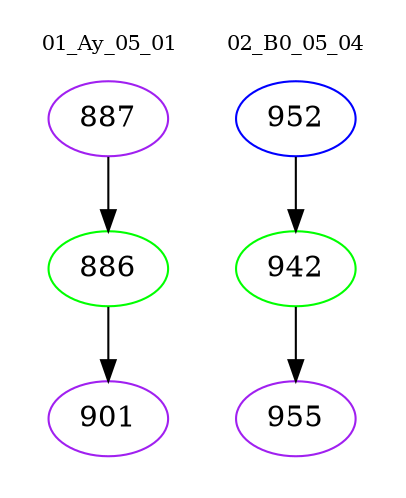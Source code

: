 digraph{
subgraph cluster_0 {
color = white
label = "01_Ay_05_01";
fontsize=10;
T0_887 [label="887", color="purple"]
T0_887 -> T0_886 [color="black"]
T0_886 [label="886", color="green"]
T0_886 -> T0_901 [color="black"]
T0_901 [label="901", color="purple"]
}
subgraph cluster_1 {
color = white
label = "02_B0_05_04";
fontsize=10;
T1_952 [label="952", color="blue"]
T1_952 -> T1_942 [color="black"]
T1_942 [label="942", color="green"]
T1_942 -> T1_955 [color="black"]
T1_955 [label="955", color="purple"]
}
}
